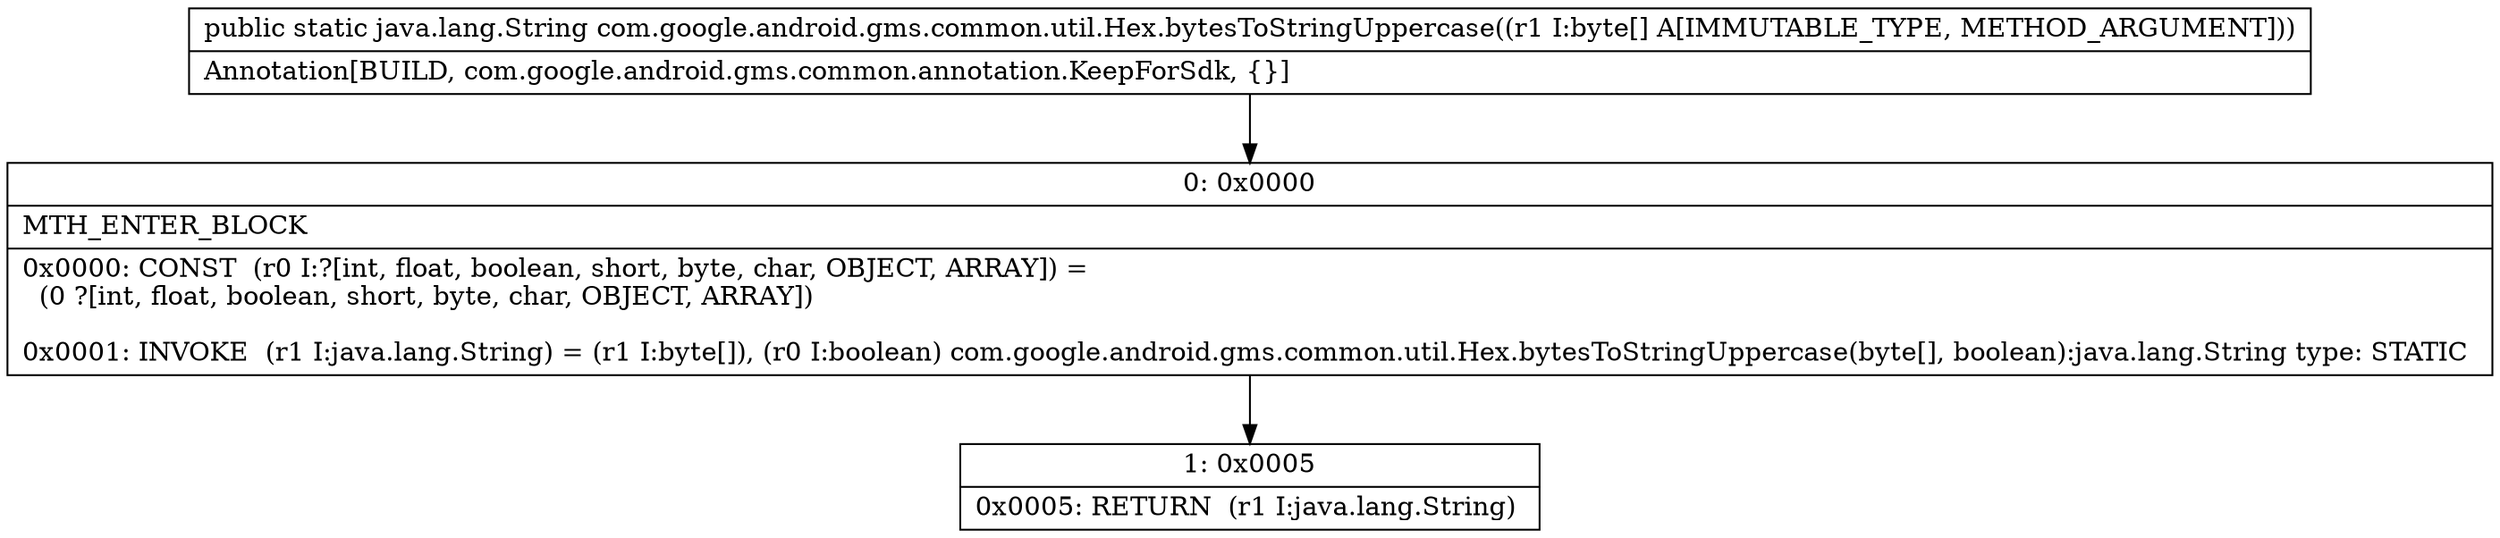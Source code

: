 digraph "CFG forcom.google.android.gms.common.util.Hex.bytesToStringUppercase([B)Ljava\/lang\/String;" {
Node_0 [shape=record,label="{0\:\ 0x0000|MTH_ENTER_BLOCK\l|0x0000: CONST  (r0 I:?[int, float, boolean, short, byte, char, OBJECT, ARRAY]) = \l  (0 ?[int, float, boolean, short, byte, char, OBJECT, ARRAY])\l \l0x0001: INVOKE  (r1 I:java.lang.String) = (r1 I:byte[]), (r0 I:boolean) com.google.android.gms.common.util.Hex.bytesToStringUppercase(byte[], boolean):java.lang.String type: STATIC \l}"];
Node_1 [shape=record,label="{1\:\ 0x0005|0x0005: RETURN  (r1 I:java.lang.String) \l}"];
MethodNode[shape=record,label="{public static java.lang.String com.google.android.gms.common.util.Hex.bytesToStringUppercase((r1 I:byte[] A[IMMUTABLE_TYPE, METHOD_ARGUMENT]))  | Annotation[BUILD, com.google.android.gms.common.annotation.KeepForSdk, \{\}]\l}"];
MethodNode -> Node_0;
Node_0 -> Node_1;
}

